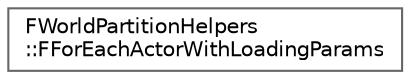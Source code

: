 digraph "Graphical Class Hierarchy"
{
 // INTERACTIVE_SVG=YES
 // LATEX_PDF_SIZE
  bgcolor="transparent";
  edge [fontname=Helvetica,fontsize=10,labelfontname=Helvetica,labelfontsize=10];
  node [fontname=Helvetica,fontsize=10,shape=box,height=0.2,width=0.4];
  rankdir="LR";
  Node0 [id="Node000000",label="FWorldPartitionHelpers\l::FForEachActorWithLoadingParams",height=0.2,width=0.4,color="grey40", fillcolor="white", style="filled",URL="$d1/d83/structFWorldPartitionHelpers_1_1FForEachActorWithLoadingParams.html",tooltip=" "];
}
